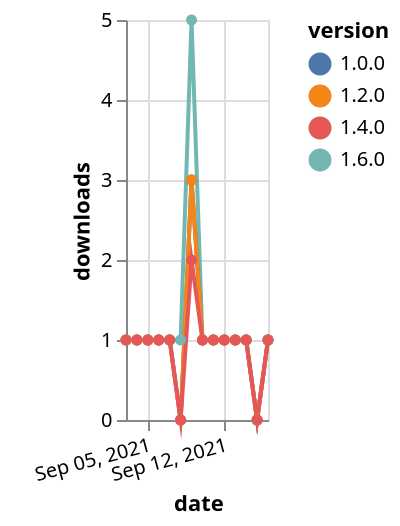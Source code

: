 {"$schema": "https://vega.github.io/schema/vega-lite/v5.json", "description": "A simple bar chart with embedded data.", "data": {"values": [{"date": "2021-09-03", "total": 248, "delta": 1, "version": "1.6.0"}, {"date": "2021-09-04", "total": 249, "delta": 1, "version": "1.6.0"}, {"date": "2021-09-05", "total": 250, "delta": 1, "version": "1.6.0"}, {"date": "2021-09-06", "total": 251, "delta": 1, "version": "1.6.0"}, {"date": "2021-09-07", "total": 252, "delta": 1, "version": "1.6.0"}, {"date": "2021-09-08", "total": 253, "delta": 1, "version": "1.6.0"}, {"date": "2021-09-09", "total": 258, "delta": 5, "version": "1.6.0"}, {"date": "2021-09-10", "total": 259, "delta": 1, "version": "1.6.0"}, {"date": "2021-09-11", "total": 260, "delta": 1, "version": "1.6.0"}, {"date": "2021-09-12", "total": 261, "delta": 1, "version": "1.6.0"}, {"date": "2021-09-13", "total": 262, "delta": 1, "version": "1.6.0"}, {"date": "2021-09-14", "total": 263, "delta": 1, "version": "1.6.0"}, {"date": "2021-09-15", "total": 263, "delta": 0, "version": "1.6.0"}, {"date": "2021-09-16", "total": 264, "delta": 1, "version": "1.6.0"}, {"date": "2021-09-03", "total": 200, "delta": 1, "version": "1.0.0"}, {"date": "2021-09-04", "total": 201, "delta": 1, "version": "1.0.0"}, {"date": "2021-09-05", "total": 202, "delta": 1, "version": "1.0.0"}, {"date": "2021-09-06", "total": 203, "delta": 1, "version": "1.0.0"}, {"date": "2021-09-07", "total": 204, "delta": 1, "version": "1.0.0"}, {"date": "2021-09-08", "total": 204, "delta": 0, "version": "1.0.0"}, {"date": "2021-09-09", "total": 207, "delta": 3, "version": "1.0.0"}, {"date": "2021-09-10", "total": 208, "delta": 1, "version": "1.0.0"}, {"date": "2021-09-11", "total": 209, "delta": 1, "version": "1.0.0"}, {"date": "2021-09-12", "total": 210, "delta": 1, "version": "1.0.0"}, {"date": "2021-09-13", "total": 211, "delta": 1, "version": "1.0.0"}, {"date": "2021-09-14", "total": 212, "delta": 1, "version": "1.0.0"}, {"date": "2021-09-15", "total": 212, "delta": 0, "version": "1.0.0"}, {"date": "2021-09-16", "total": 213, "delta": 1, "version": "1.0.0"}, {"date": "2021-09-03", "total": 184, "delta": 1, "version": "1.2.0"}, {"date": "2021-09-04", "total": 185, "delta": 1, "version": "1.2.0"}, {"date": "2021-09-05", "total": 186, "delta": 1, "version": "1.2.0"}, {"date": "2021-09-06", "total": 187, "delta": 1, "version": "1.2.0"}, {"date": "2021-09-07", "total": 188, "delta": 1, "version": "1.2.0"}, {"date": "2021-09-08", "total": 188, "delta": 0, "version": "1.2.0"}, {"date": "2021-09-09", "total": 191, "delta": 3, "version": "1.2.0"}, {"date": "2021-09-10", "total": 192, "delta": 1, "version": "1.2.0"}, {"date": "2021-09-11", "total": 193, "delta": 1, "version": "1.2.0"}, {"date": "2021-09-12", "total": 194, "delta": 1, "version": "1.2.0"}, {"date": "2021-09-13", "total": 195, "delta": 1, "version": "1.2.0"}, {"date": "2021-09-14", "total": 196, "delta": 1, "version": "1.2.0"}, {"date": "2021-09-15", "total": 196, "delta": 0, "version": "1.2.0"}, {"date": "2021-09-16", "total": 197, "delta": 1, "version": "1.2.0"}, {"date": "2021-09-03", "total": 161, "delta": 1, "version": "1.4.0"}, {"date": "2021-09-04", "total": 162, "delta": 1, "version": "1.4.0"}, {"date": "2021-09-05", "total": 163, "delta": 1, "version": "1.4.0"}, {"date": "2021-09-06", "total": 164, "delta": 1, "version": "1.4.0"}, {"date": "2021-09-07", "total": 165, "delta": 1, "version": "1.4.0"}, {"date": "2021-09-08", "total": 165, "delta": 0, "version": "1.4.0"}, {"date": "2021-09-09", "total": 167, "delta": 2, "version": "1.4.0"}, {"date": "2021-09-10", "total": 168, "delta": 1, "version": "1.4.0"}, {"date": "2021-09-11", "total": 169, "delta": 1, "version": "1.4.0"}, {"date": "2021-09-12", "total": 170, "delta": 1, "version": "1.4.0"}, {"date": "2021-09-13", "total": 171, "delta": 1, "version": "1.4.0"}, {"date": "2021-09-14", "total": 172, "delta": 1, "version": "1.4.0"}, {"date": "2021-09-15", "total": 172, "delta": 0, "version": "1.4.0"}, {"date": "2021-09-16", "total": 173, "delta": 1, "version": "1.4.0"}]}, "width": "container", "mark": {"type": "line", "point": {"filled": true}}, "encoding": {"x": {"field": "date", "type": "temporal", "timeUnit": "yearmonthdate", "title": "date", "axis": {"labelAngle": -15}}, "y": {"field": "delta", "type": "quantitative", "title": "downloads"}, "color": {"field": "version", "type": "nominal"}, "tooltip": {"field": "delta"}}}